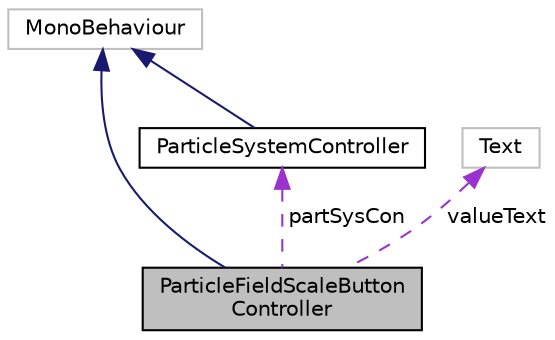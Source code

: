 digraph "ParticleFieldScaleButtonController"
{
 // LATEX_PDF_SIZE
  edge [fontname="Helvetica",fontsize="10",labelfontname="Helvetica",labelfontsize="10"];
  node [fontname="Helvetica",fontsize="10",shape=record];
  Node1 [label="ParticleFieldScaleButton\lController",height=0.2,width=0.4,color="black", fillcolor="grey75", style="filled", fontcolor="black",tooltip=" "];
  Node2 -> Node1 [dir="back",color="midnightblue",fontsize="10",style="solid",fontname="Helvetica"];
  Node2 [label="MonoBehaviour",height=0.2,width=0.4,color="grey75", fillcolor="white", style="filled",tooltip=" "];
  Node3 -> Node1 [dir="back",color="darkorchid3",fontsize="10",style="dashed",label=" valueText" ,fontname="Helvetica"];
  Node3 [label="Text",height=0.2,width=0.4,color="grey75", fillcolor="white", style="filled",tooltip=" "];
  Node4 -> Node1 [dir="back",color="darkorchid3",fontsize="10",style="dashed",label=" partSysCon" ,fontname="Helvetica"];
  Node4 [label="ParticleSystemController",height=0.2,width=0.4,color="black", fillcolor="white", style="filled",URL="$d6/dbe/class_particle_system_controller.html",tooltip=" "];
  Node2 -> Node4 [dir="back",color="midnightblue",fontsize="10",style="solid",fontname="Helvetica"];
}
